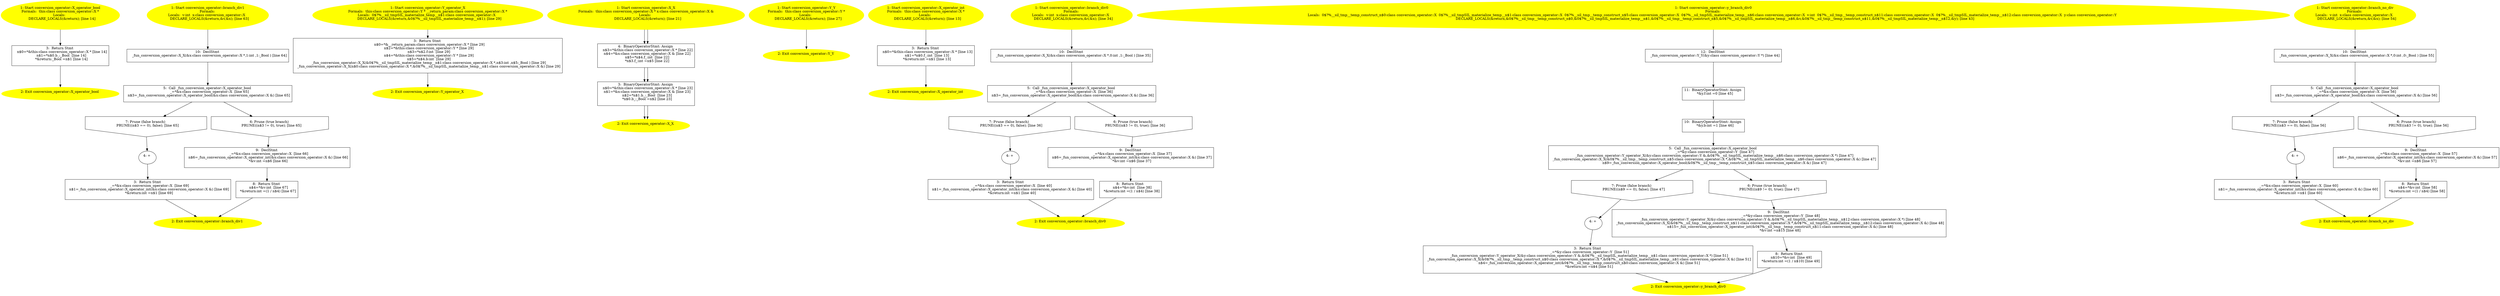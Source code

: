 /* @generated */
digraph iCFG {
"conversion_operator::X_operator_bool3" [label="3:  Return Stmt \n   n$0=*&this:class conversion_operator::X * [line 14]\n  n$1=*n$0.b_:_Bool  [line 14]\n  *&return:_Bool =n$1 [line 14]\n " shape="box"]
	

	 "conversion_operator::X_operator_bool3" -> "conversion_operator::X_operator_bool2" ;
"conversion_operator::X_operator_bool2" [label="2: Exit conversion_operator::X_operator_bool \n  " color=yellow style=filled]
	

"conversion_operator::X_operator_bool1" [label="1: Start conversion_operator::X_operator_bool\nFormals:  this:class conversion_operator::X *\nLocals:  \n   DECLARE_LOCALS(&return); [line 14]\n " color=yellow style=filled]
	

	 "conversion_operator::X_operator_bool1" -> "conversion_operator::X_operator_bool3" ;
"conversion_operator::branch_div110" [label="10:  DeclStmt \n   _fun_conversion_operator::X_X(&x:class conversion_operator::X *,1:int ,1:_Bool ) [line 64]\n " shape="box"]
	

	 "conversion_operator::branch_div110" -> "conversion_operator::branch_div15" ;
"conversion_operator::branch_div19" [label="9:  DeclStmt \n   _=*&x:class conversion_operator::X  [line 66]\n  n$6=_fun_conversion_operator::X_operator_int(&x:class conversion_operator::X &) [line 66]\n  *&v:int =n$6 [line 66]\n " shape="box"]
	

	 "conversion_operator::branch_div19" -> "conversion_operator::branch_div18" ;
"conversion_operator::branch_div18" [label="8:  Return Stmt \n   n$4=*&v:int  [line 67]\n  *&return:int =(1 / n$4) [line 67]\n " shape="box"]
	

	 "conversion_operator::branch_div18" -> "conversion_operator::branch_div12" ;
"conversion_operator::branch_div17" [label="7: Prune (false branch) \n   PRUNE((n$3 == 0), false); [line 65]\n " shape="invhouse"]
	

	 "conversion_operator::branch_div17" -> "conversion_operator::branch_div14" ;
"conversion_operator::branch_div16" [label="6: Prune (true branch) \n   PRUNE((n$3 != 0), true); [line 65]\n " shape="invhouse"]
	

	 "conversion_operator::branch_div16" -> "conversion_operator::branch_div19" ;
"conversion_operator::branch_div15" [label="5:  Call _fun_conversion_operator::X_operator_bool \n   _=*&x:class conversion_operator::X  [line 65]\n  n$3=_fun_conversion_operator::X_operator_bool(&x:class conversion_operator::X &) [line 65]\n " shape="box"]
	

	 "conversion_operator::branch_div15" -> "conversion_operator::branch_div16" ;
	 "conversion_operator::branch_div15" -> "conversion_operator::branch_div17" ;
"conversion_operator::branch_div14" [label="4: + \n  " ]
	

	 "conversion_operator::branch_div14" -> "conversion_operator::branch_div13" ;
"conversion_operator::branch_div13" [label="3:  Return Stmt \n   _=*&x:class conversion_operator::X  [line 69]\n  n$1=_fun_conversion_operator::X_operator_int(&x:class conversion_operator::X &) [line 69]\n  *&return:int =n$1 [line 69]\n " shape="box"]
	

	 "conversion_operator::branch_div13" -> "conversion_operator::branch_div12" ;
"conversion_operator::branch_div12" [label="2: Exit conversion_operator::branch_div1 \n  " color=yellow style=filled]
	

"conversion_operator::branch_div11" [label="1: Start conversion_operator::branch_div1\nFormals: \nLocals:  v:int  x:class conversion_operator::X  \n   DECLARE_LOCALS(&return,&v,&x); [line 63]\n " color=yellow style=filled]
	

	 "conversion_operator::branch_div11" -> "conversion_operator::branch_div110" ;
"conversion_operator::Y_operator_X3" [label="3:  Return Stmt \n   n$0=*&__return_param:class conversion_operator::X * [line 29]\n  n$2=*&this:class conversion_operator::Y * [line 29]\n  n$3=*n$2.f:int  [line 29]\n  n$4=*&this:class conversion_operator::Y * [line 29]\n  n$5=*n$4.b:int  [line 29]\n  _fun_conversion_operator::X_X(&0$?%__sil_tmpSIL_materialize_temp__n$1:class conversion_operator::X *,n$3:int ,n$5:_Bool ) [line 29]\n  _fun_conversion_operator::X_X(n$0:class conversion_operator::X *,&0$?%__sil_tmpSIL_materialize_temp__n$1:class conversion_operator::X &) [line 29]\n " shape="box"]
	

	 "conversion_operator::Y_operator_X3" -> "conversion_operator::Y_operator_X2" ;
"conversion_operator::Y_operator_X2" [label="2: Exit conversion_operator::Y_operator_X \n  " color=yellow style=filled]
	

"conversion_operator::Y_operator_X1" [label="1: Start conversion_operator::Y_operator_X\nFormals:  this:class conversion_operator::Y * __return_param:class conversion_operator::X *\nLocals:  0$?%__sil_tmpSIL_materialize_temp__n$1:class conversion_operator::X  \n   DECLARE_LOCALS(&return,&0$?%__sil_tmpSIL_materialize_temp__n$1); [line 29]\n " color=yellow style=filled]
	

	 "conversion_operator::Y_operator_X1" -> "conversion_operator::Y_operator_X3" ;
"conversion_operator::X_X4" [label="4:  BinaryOperatorStmt: Assign \n   n$2=*&this:class conversion_operator::X * [line 18]\n  n$3=*&f:int  [line 18]\n  *n$2.f_:int =n$3 [line 18]\n " shape="box"]
	

	 "conversion_operator::X_X4" -> "conversion_operator::X_X3" ;
"conversion_operator::X_X3" [label="3:  BinaryOperatorStmt: Assign \n   n$0=*&this:class conversion_operator::X * [line 19]\n  n$1=*&b:_Bool  [line 19]\n  *n$0.b_:_Bool =n$1 [line 19]\n " shape="box"]
	

	 "conversion_operator::X_X3" -> "conversion_operator::X_X2" ;
"conversion_operator::X_X2" [label="2: Exit conversion_operator::X_X \n  " color=yellow style=filled]
	

"conversion_operator::X_X1" [label="1: Start conversion_operator::X_X\nFormals:  this:class conversion_operator::X * f:int  b:_Bool \nLocals:  \n   DECLARE_LOCALS(&return); [line 17]\n " color=yellow style=filled]
	

	 "conversion_operator::X_X1" -> "conversion_operator::X_X4" ;
"conversion_operator::Y_Y2" [label="2: Exit conversion_operator::Y_Y \n  " color=yellow style=filled]
	

"conversion_operator::Y_Y1" [label="1: Start conversion_operator::Y_Y\nFormals:  this:class conversion_operator::Y *\nLocals:  \n   DECLARE_LOCALS(&return); [line 27]\n " color=yellow style=filled]
	

	 "conversion_operator::Y_Y1" -> "conversion_operator::Y_Y2" ;
"conversion_operator::X_operator_int3" [label="3:  Return Stmt \n   n$0=*&this:class conversion_operator::X * [line 13]\n  n$1=*n$0.f_:int  [line 13]\n  *&return:int =n$1 [line 13]\n " shape="box"]
	

	 "conversion_operator::X_operator_int3" -> "conversion_operator::X_operator_int2" ;
"conversion_operator::X_operator_int2" [label="2: Exit conversion_operator::X_operator_int \n  " color=yellow style=filled]
	

"conversion_operator::X_operator_int1" [label="1: Start conversion_operator::X_operator_int\nFormals:  this:class conversion_operator::X *\nLocals:  \n   DECLARE_LOCALS(&return); [line 13]\n " color=yellow style=filled]
	

	 "conversion_operator::X_operator_int1" -> "conversion_operator::X_operator_int3" ;
"conversion_operator::X_X4" [label="4:  BinaryOperatorStmt: Assign \n   n$3=*&this:class conversion_operator::X * [line 22]\n  n$4=*&x:class conversion_operator::X & [line 22]\n  n$5=*n$4.f_:int  [line 22]\n  *n$3.f_:int =n$5 [line 22]\n " shape="box"]
	

	 "conversion_operator::X_X4" -> "conversion_operator::X_X3" ;
"conversion_operator::X_X3" [label="3:  BinaryOperatorStmt: Assign \n   n$0=*&this:class conversion_operator::X * [line 23]\n  n$1=*&x:class conversion_operator::X & [line 23]\n  n$2=*n$1.b_:_Bool  [line 23]\n  *n$0.b_:_Bool =n$2 [line 23]\n " shape="box"]
	

	 "conversion_operator::X_X3" -> "conversion_operator::X_X2" ;
"conversion_operator::X_X2" [label="2: Exit conversion_operator::X_X \n  " color=yellow style=filled]
	

"conversion_operator::X_X1" [label="1: Start conversion_operator::X_X\nFormals:  this:class conversion_operator::X * x:class conversion_operator::X &\nLocals:  \n   DECLARE_LOCALS(&return); [line 21]\n " color=yellow style=filled]
	

	 "conversion_operator::X_X1" -> "conversion_operator::X_X4" ;
"conversion_operator::branch_div010" [label="10:  DeclStmt \n   _fun_conversion_operator::X_X(&x:class conversion_operator::X *,0:int ,1:_Bool ) [line 35]\n " shape="box"]
	

	 "conversion_operator::branch_div010" -> "conversion_operator::branch_div05" ;
"conversion_operator::branch_div09" [label="9:  DeclStmt \n   _=*&x:class conversion_operator::X  [line 37]\n  n$6=_fun_conversion_operator::X_operator_int(&x:class conversion_operator::X &) [line 37]\n  *&v:int =n$6 [line 37]\n " shape="box"]
	

	 "conversion_operator::branch_div09" -> "conversion_operator::branch_div08" ;
"conversion_operator::branch_div08" [label="8:  Return Stmt \n   n$4=*&v:int  [line 38]\n  *&return:int =(1 / n$4) [line 38]\n " shape="box"]
	

	 "conversion_operator::branch_div08" -> "conversion_operator::branch_div02" ;
"conversion_operator::branch_div07" [label="7: Prune (false branch) \n   PRUNE((n$3 == 0), false); [line 36]\n " shape="invhouse"]
	

	 "conversion_operator::branch_div07" -> "conversion_operator::branch_div04" ;
"conversion_operator::branch_div06" [label="6: Prune (true branch) \n   PRUNE((n$3 != 0), true); [line 36]\n " shape="invhouse"]
	

	 "conversion_operator::branch_div06" -> "conversion_operator::branch_div09" ;
"conversion_operator::branch_div05" [label="5:  Call _fun_conversion_operator::X_operator_bool \n   _=*&x:class conversion_operator::X  [line 36]\n  n$3=_fun_conversion_operator::X_operator_bool(&x:class conversion_operator::X &) [line 36]\n " shape="box"]
	

	 "conversion_operator::branch_div05" -> "conversion_operator::branch_div06" ;
	 "conversion_operator::branch_div05" -> "conversion_operator::branch_div07" ;
"conversion_operator::branch_div04" [label="4: + \n  " ]
	

	 "conversion_operator::branch_div04" -> "conversion_operator::branch_div03" ;
"conversion_operator::branch_div03" [label="3:  Return Stmt \n   _=*&x:class conversion_operator::X  [line 40]\n  n$1=_fun_conversion_operator::X_operator_int(&x:class conversion_operator::X &) [line 40]\n  *&return:int =n$1 [line 40]\n " shape="box"]
	

	 "conversion_operator::branch_div03" -> "conversion_operator::branch_div02" ;
"conversion_operator::branch_div02" [label="2: Exit conversion_operator::branch_div0 \n  " color=yellow style=filled]
	

"conversion_operator::branch_div01" [label="1: Start conversion_operator::branch_div0\nFormals: \nLocals:  v:int  x:class conversion_operator::X  \n   DECLARE_LOCALS(&return,&v,&x); [line 34]\n " color=yellow style=filled]
	

	 "conversion_operator::branch_div01" -> "conversion_operator::branch_div010" ;
"conversion_operator::y_branch_div012" [label="12:  DeclStmt \n   _fun_conversion_operator::Y_Y(&y:class conversion_operator::Y *) [line 44]\n " shape="box"]
	

	 "conversion_operator::y_branch_div012" -> "conversion_operator::y_branch_div011" ;
"conversion_operator::y_branch_div011" [label="11:  BinaryOperatorStmt: Assign \n   *&y.f:int =0 [line 45]\n " shape="box"]
	

	 "conversion_operator::y_branch_div011" -> "conversion_operator::y_branch_div010" ;
"conversion_operator::y_branch_div010" [label="10:  BinaryOperatorStmt: Assign \n   *&y.b:int =1 [line 46]\n " shape="box"]
	

	 "conversion_operator::y_branch_div010" -> "conversion_operator::y_branch_div05" ;
"conversion_operator::y_branch_div09" [label="9:  DeclStmt \n   _=*&y:class conversion_operator::Y  [line 48]\n  _fun_conversion_operator::Y_operator_X(&y:class conversion_operator::Y &,&0$?%__sil_tmpSIL_materialize_temp__n$12:class conversion_operator::X *) [line 48]\n  _fun_conversion_operator::X_X(&0$?%__sil_tmp__temp_construct_n$11:class conversion_operator::X *,&0$?%__sil_tmpSIL_materialize_temp__n$12:class conversion_operator::X &) [line 48]\n  n$15=_fun_conversion_operator::X_operator_int(&0$?%__sil_tmp__temp_construct_n$11:class conversion_operator::X &) [line 48]\n  *&v:int =n$15 [line 48]\n " shape="box"]
	

	 "conversion_operator::y_branch_div09" -> "conversion_operator::y_branch_div08" ;
"conversion_operator::y_branch_div08" [label="8:  Return Stmt \n   n$10=*&v:int  [line 49]\n  *&return:int =(1 / n$10) [line 49]\n " shape="box"]
	

	 "conversion_operator::y_branch_div08" -> "conversion_operator::y_branch_div02" ;
"conversion_operator::y_branch_div07" [label="7: Prune (false branch) \n   PRUNE((n$9 == 0), false); [line 47]\n " shape="invhouse"]
	

	 "conversion_operator::y_branch_div07" -> "conversion_operator::y_branch_div04" ;
"conversion_operator::y_branch_div06" [label="6: Prune (true branch) \n   PRUNE((n$9 != 0), true); [line 47]\n " shape="invhouse"]
	

	 "conversion_operator::y_branch_div06" -> "conversion_operator::y_branch_div09" ;
"conversion_operator::y_branch_div05" [label="5:  Call _fun_conversion_operator::X_operator_bool \n   _=*&y:class conversion_operator::Y  [line 47]\n  _fun_conversion_operator::Y_operator_X(&y:class conversion_operator::Y &,&0$?%__sil_tmpSIL_materialize_temp__n$6:class conversion_operator::X *) [line 47]\n  _fun_conversion_operator::X_X(&0$?%__sil_tmp__temp_construct_n$5:class conversion_operator::X *,&0$?%__sil_tmpSIL_materialize_temp__n$6:class conversion_operator::X &) [line 47]\n  n$9=_fun_conversion_operator::X_operator_bool(&0$?%__sil_tmp__temp_construct_n$5:class conversion_operator::X &) [line 47]\n " shape="box"]
	

	 "conversion_operator::y_branch_div05" -> "conversion_operator::y_branch_div06" ;
	 "conversion_operator::y_branch_div05" -> "conversion_operator::y_branch_div07" ;
"conversion_operator::y_branch_div04" [label="4: + \n  " ]
	

	 "conversion_operator::y_branch_div04" -> "conversion_operator::y_branch_div03" ;
"conversion_operator::y_branch_div03" [label="3:  Return Stmt \n   _=*&y:class conversion_operator::Y  [line 51]\n  _fun_conversion_operator::Y_operator_X(&y:class conversion_operator::Y &,&0$?%__sil_tmpSIL_materialize_temp__n$1:class conversion_operator::X *) [line 51]\n  _fun_conversion_operator::X_X(&0$?%__sil_tmp__temp_construct_n$0:class conversion_operator::X *,&0$?%__sil_tmpSIL_materialize_temp__n$1:class conversion_operator::X &) [line 51]\n  n$4=_fun_conversion_operator::X_operator_int(&0$?%__sil_tmp__temp_construct_n$0:class conversion_operator::X &) [line 51]\n  *&return:int =n$4 [line 51]\n " shape="box"]
	

	 "conversion_operator::y_branch_div03" -> "conversion_operator::y_branch_div02" ;
"conversion_operator::y_branch_div02" [label="2: Exit conversion_operator::y_branch_div0 \n  " color=yellow style=filled]
	

"conversion_operator::y_branch_div01" [label="1: Start conversion_operator::y_branch_div0\nFormals: \nLocals:  0$?%__sil_tmp__temp_construct_n$0:class conversion_operator::X  0$?%__sil_tmpSIL_materialize_temp__n$1:class conversion_operator::X  0$?%__sil_tmp__temp_construct_n$5:class conversion_operator::X  0$?%__sil_tmpSIL_materialize_temp__n$6:class conversion_operator::X  v:int  0$?%__sil_tmp__temp_construct_n$11:class conversion_operator::X  0$?%__sil_tmpSIL_materialize_temp__n$12:class conversion_operator::X  y:class conversion_operator::Y  \n   DECLARE_LOCALS(&return,&0$?%__sil_tmp__temp_construct_n$0,&0$?%__sil_tmpSIL_materialize_temp__n$1,&0$?%__sil_tmp__temp_construct_n$5,&0$?%__sil_tmpSIL_materialize_temp__n$6,&v,&0$?%__sil_tmp__temp_construct_n$11,&0$?%__sil_tmpSIL_materialize_temp__n$12,&y); [line 43]\n " color=yellow style=filled]
	

	 "conversion_operator::y_branch_div01" -> "conversion_operator::y_branch_div012" ;
"conversion_operator::branch_no_div10" [label="10:  DeclStmt \n   _fun_conversion_operator::X_X(&x:class conversion_operator::X *,0:int ,0:_Bool ) [line 55]\n " shape="box"]
	

	 "conversion_operator::branch_no_div10" -> "conversion_operator::branch_no_div5" ;
"conversion_operator::branch_no_div9" [label="9:  DeclStmt \n   _=*&x:class conversion_operator::X  [line 57]\n  n$6=_fun_conversion_operator::X_operator_int(&x:class conversion_operator::X &) [line 57]\n  *&v:int =n$6 [line 57]\n " shape="box"]
	

	 "conversion_operator::branch_no_div9" -> "conversion_operator::branch_no_div8" ;
"conversion_operator::branch_no_div8" [label="8:  Return Stmt \n   n$4=*&v:int  [line 58]\n  *&return:int =(1 / n$4) [line 58]\n " shape="box"]
	

	 "conversion_operator::branch_no_div8" -> "conversion_operator::branch_no_div2" ;
"conversion_operator::branch_no_div7" [label="7: Prune (false branch) \n   PRUNE((n$3 == 0), false); [line 56]\n " shape="invhouse"]
	

	 "conversion_operator::branch_no_div7" -> "conversion_operator::branch_no_div4" ;
"conversion_operator::branch_no_div6" [label="6: Prune (true branch) \n   PRUNE((n$3 != 0), true); [line 56]\n " shape="invhouse"]
	

	 "conversion_operator::branch_no_div6" -> "conversion_operator::branch_no_div9" ;
"conversion_operator::branch_no_div5" [label="5:  Call _fun_conversion_operator::X_operator_bool \n   _=*&x:class conversion_operator::X  [line 56]\n  n$3=_fun_conversion_operator::X_operator_bool(&x:class conversion_operator::X &) [line 56]\n " shape="box"]
	

	 "conversion_operator::branch_no_div5" -> "conversion_operator::branch_no_div6" ;
	 "conversion_operator::branch_no_div5" -> "conversion_operator::branch_no_div7" ;
"conversion_operator::branch_no_div4" [label="4: + \n  " ]
	

	 "conversion_operator::branch_no_div4" -> "conversion_operator::branch_no_div3" ;
"conversion_operator::branch_no_div3" [label="3:  Return Stmt \n   _=*&x:class conversion_operator::X  [line 60]\n  n$1=_fun_conversion_operator::X_operator_int(&x:class conversion_operator::X &) [line 60]\n  *&return:int =n$1 [line 60]\n " shape="box"]
	

	 "conversion_operator::branch_no_div3" -> "conversion_operator::branch_no_div2" ;
"conversion_operator::branch_no_div2" [label="2: Exit conversion_operator::branch_no_div \n  " color=yellow style=filled]
	

"conversion_operator::branch_no_div1" [label="1: Start conversion_operator::branch_no_div\nFormals: \nLocals:  v:int  x:class conversion_operator::X  \n   DECLARE_LOCALS(&return,&v,&x); [line 54]\n " color=yellow style=filled]
	

	 "conversion_operator::branch_no_div1" -> "conversion_operator::branch_no_div10" ;
}
